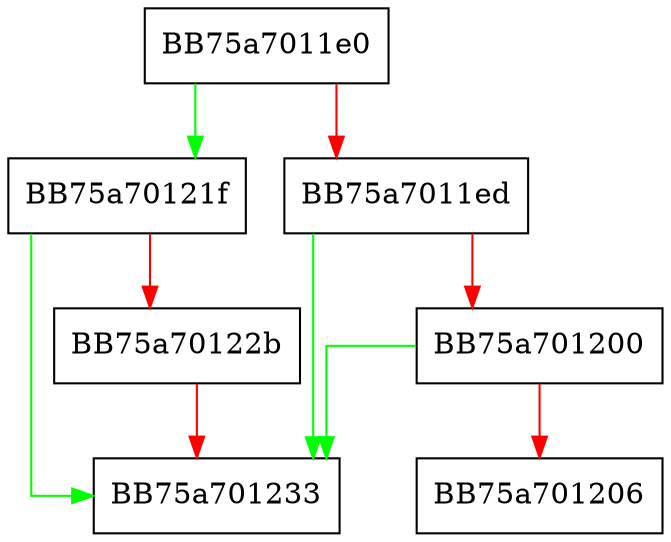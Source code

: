 digraph OnNotify {
  node [shape="box"];
  graph [splines=ortho];
  BB75a7011e0 -> BB75a70121f [color="green"];
  BB75a7011e0 -> BB75a7011ed [color="red"];
  BB75a7011ed -> BB75a701233 [color="green"];
  BB75a7011ed -> BB75a701200 [color="red"];
  BB75a701200 -> BB75a701233 [color="green"];
  BB75a701200 -> BB75a701206 [color="red"];
  BB75a70121f -> BB75a701233 [color="green"];
  BB75a70121f -> BB75a70122b [color="red"];
  BB75a70122b -> BB75a701233 [color="red"];
}